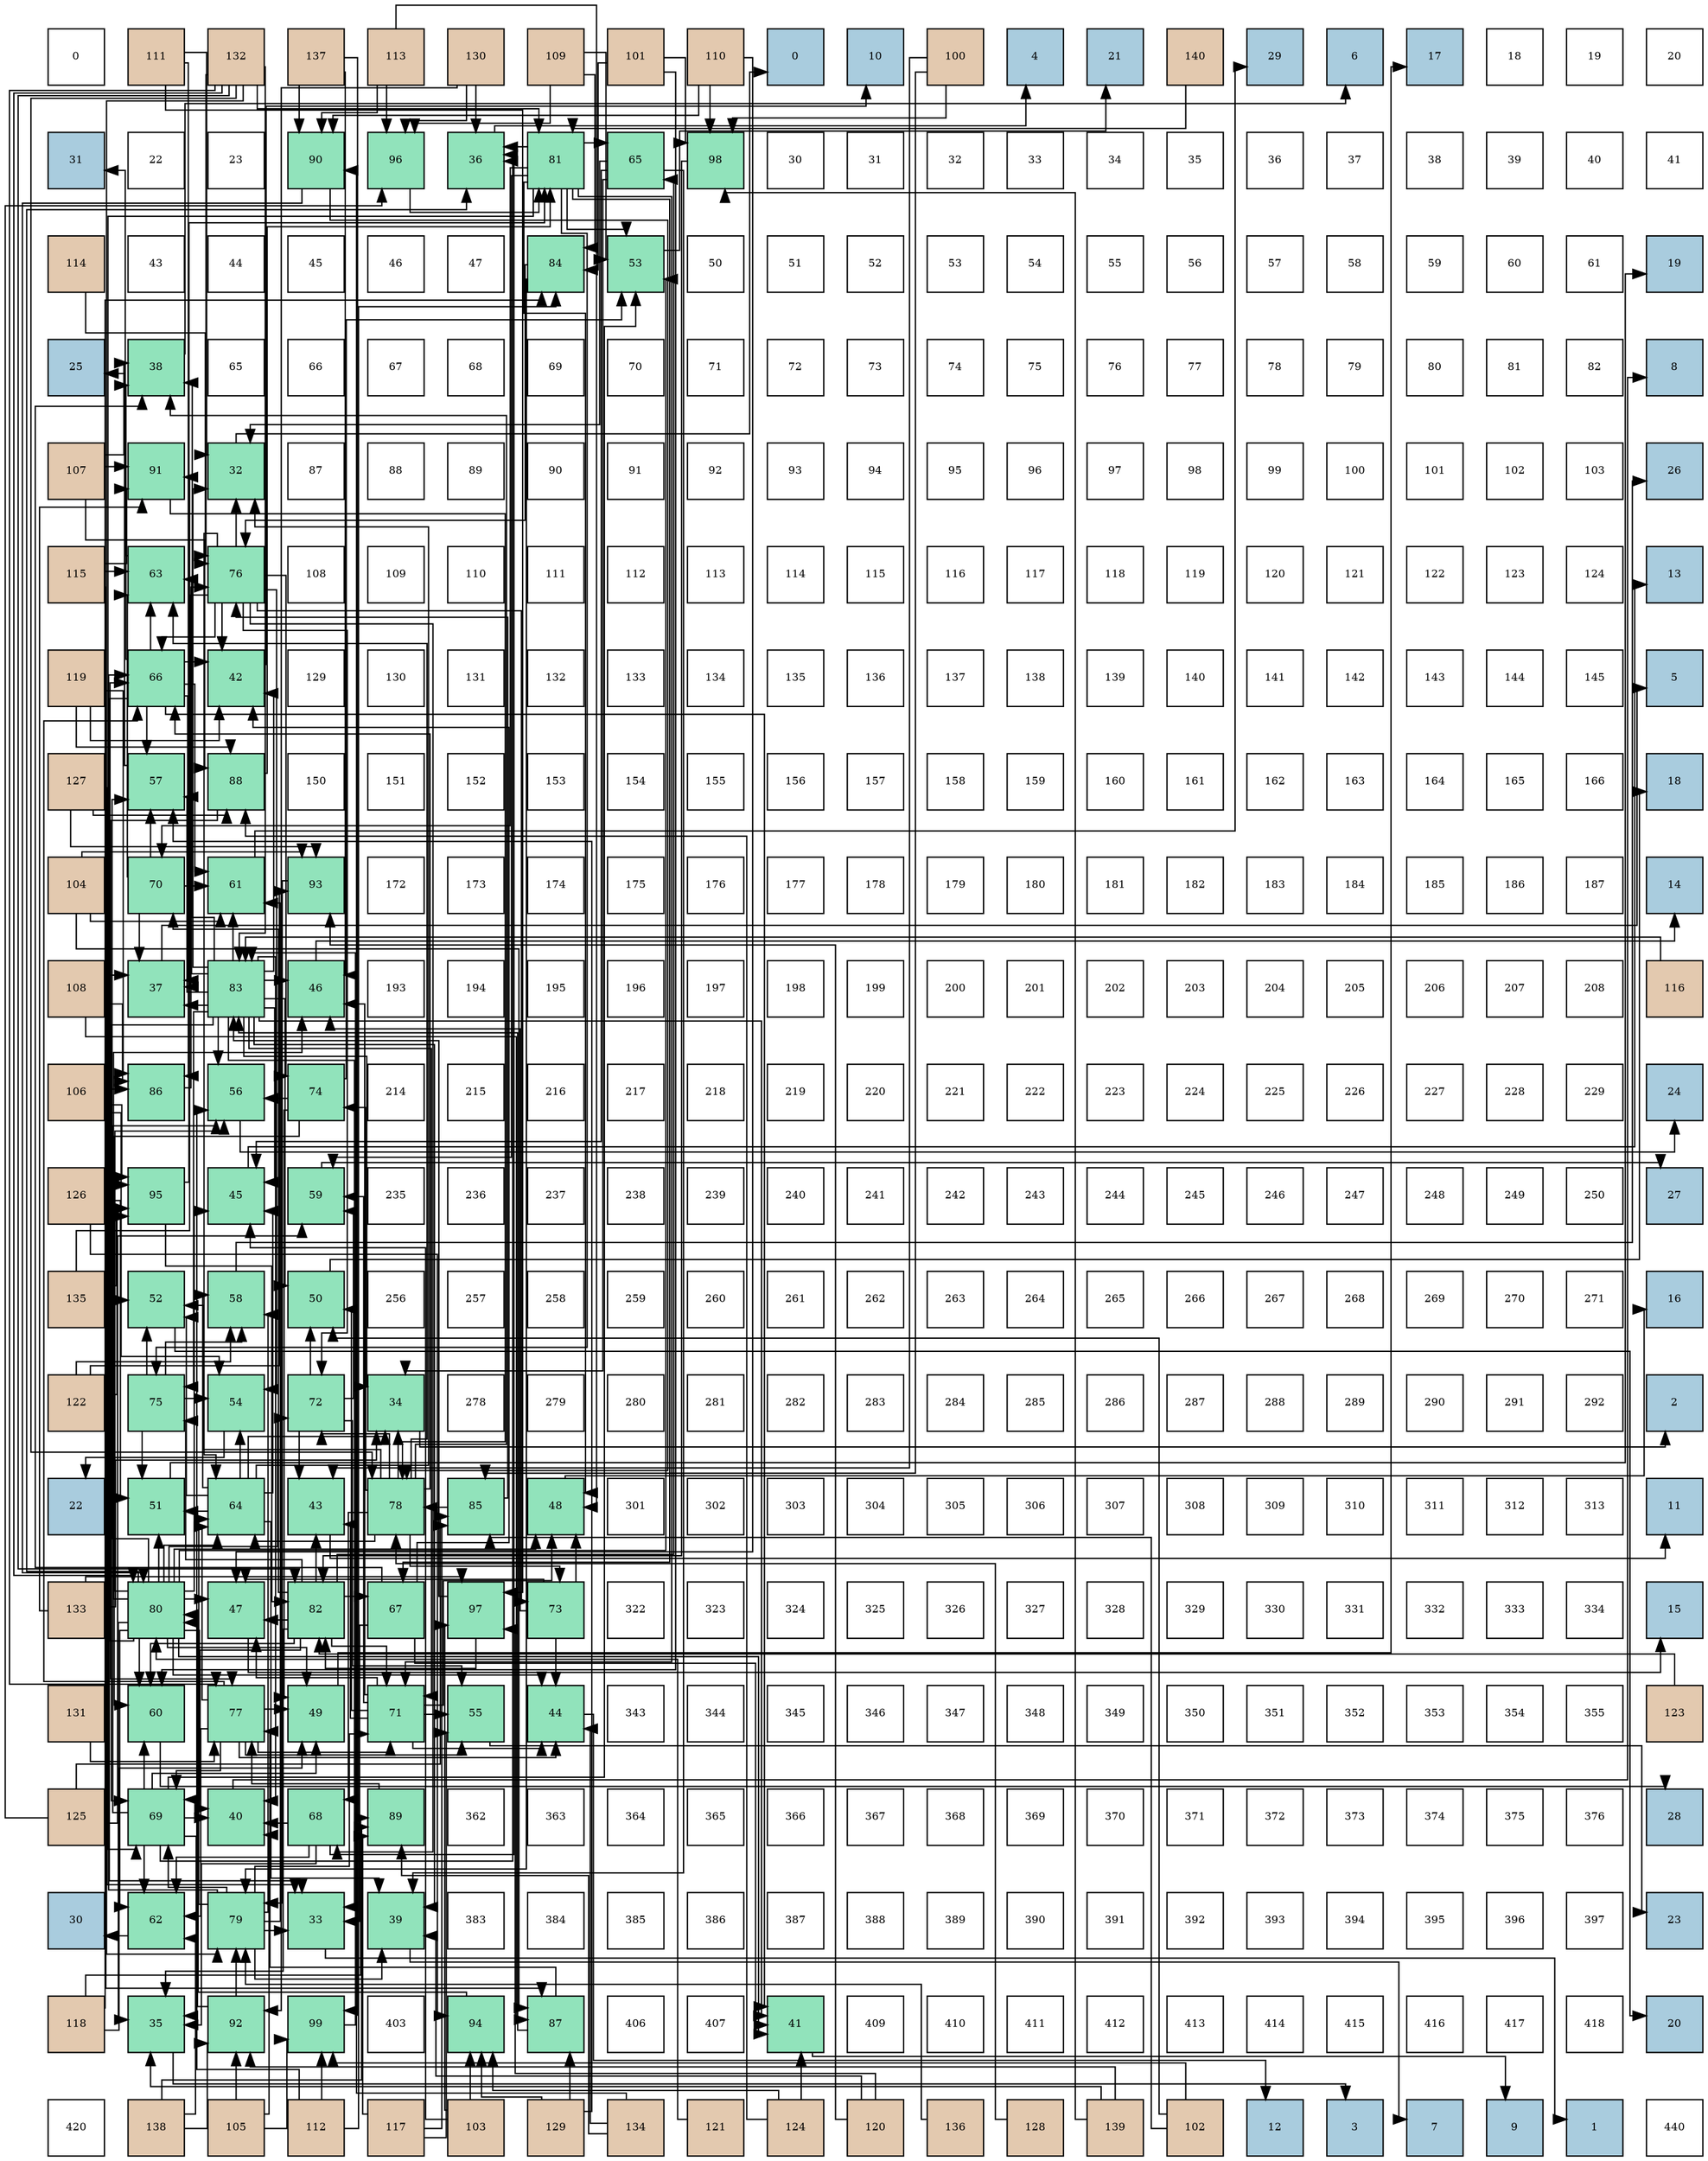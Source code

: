 digraph layout{
 rankdir=TB;
 splines=ortho;
 node [style=filled shape=square fixedsize=true width=0.6];
0[label="0", fontsize=8, fillcolor="#ffffff"];
1[label="111", fontsize=8, fillcolor="#e3c9af"];
2[label="132", fontsize=8, fillcolor="#e3c9af"];
3[label="137", fontsize=8, fillcolor="#e3c9af"];
4[label="113", fontsize=8, fillcolor="#e3c9af"];
5[label="130", fontsize=8, fillcolor="#e3c9af"];
6[label="109", fontsize=8, fillcolor="#e3c9af"];
7[label="101", fontsize=8, fillcolor="#e3c9af"];
8[label="110", fontsize=8, fillcolor="#e3c9af"];
9[label="0", fontsize=8, fillcolor="#a9ccde"];
10[label="10", fontsize=8, fillcolor="#a9ccde"];
11[label="100", fontsize=8, fillcolor="#e3c9af"];
12[label="4", fontsize=8, fillcolor="#a9ccde"];
13[label="21", fontsize=8, fillcolor="#a9ccde"];
14[label="140", fontsize=8, fillcolor="#e3c9af"];
15[label="29", fontsize=8, fillcolor="#a9ccde"];
16[label="6", fontsize=8, fillcolor="#a9ccde"];
17[label="17", fontsize=8, fillcolor="#a9ccde"];
18[label="18", fontsize=8, fillcolor="#ffffff"];
19[label="19", fontsize=8, fillcolor="#ffffff"];
20[label="20", fontsize=8, fillcolor="#ffffff"];
21[label="31", fontsize=8, fillcolor="#a9ccde"];
22[label="22", fontsize=8, fillcolor="#ffffff"];
23[label="23", fontsize=8, fillcolor="#ffffff"];
24[label="90", fontsize=8, fillcolor="#91e3bb"];
25[label="96", fontsize=8, fillcolor="#91e3bb"];
26[label="36", fontsize=8, fillcolor="#91e3bb"];
27[label="81", fontsize=8, fillcolor="#91e3bb"];
28[label="65", fontsize=8, fillcolor="#91e3bb"];
29[label="98", fontsize=8, fillcolor="#91e3bb"];
30[label="30", fontsize=8, fillcolor="#ffffff"];
31[label="31", fontsize=8, fillcolor="#ffffff"];
32[label="32", fontsize=8, fillcolor="#ffffff"];
33[label="33", fontsize=8, fillcolor="#ffffff"];
34[label="34", fontsize=8, fillcolor="#ffffff"];
35[label="35", fontsize=8, fillcolor="#ffffff"];
36[label="36", fontsize=8, fillcolor="#ffffff"];
37[label="37", fontsize=8, fillcolor="#ffffff"];
38[label="38", fontsize=8, fillcolor="#ffffff"];
39[label="39", fontsize=8, fillcolor="#ffffff"];
40[label="40", fontsize=8, fillcolor="#ffffff"];
41[label="41", fontsize=8, fillcolor="#ffffff"];
42[label="114", fontsize=8, fillcolor="#e3c9af"];
43[label="43", fontsize=8, fillcolor="#ffffff"];
44[label="44", fontsize=8, fillcolor="#ffffff"];
45[label="45", fontsize=8, fillcolor="#ffffff"];
46[label="46", fontsize=8, fillcolor="#ffffff"];
47[label="47", fontsize=8, fillcolor="#ffffff"];
48[label="84", fontsize=8, fillcolor="#91e3bb"];
49[label="53", fontsize=8, fillcolor="#91e3bb"];
50[label="50", fontsize=8, fillcolor="#ffffff"];
51[label="51", fontsize=8, fillcolor="#ffffff"];
52[label="52", fontsize=8, fillcolor="#ffffff"];
53[label="53", fontsize=8, fillcolor="#ffffff"];
54[label="54", fontsize=8, fillcolor="#ffffff"];
55[label="55", fontsize=8, fillcolor="#ffffff"];
56[label="56", fontsize=8, fillcolor="#ffffff"];
57[label="57", fontsize=8, fillcolor="#ffffff"];
58[label="58", fontsize=8, fillcolor="#ffffff"];
59[label="59", fontsize=8, fillcolor="#ffffff"];
60[label="60", fontsize=8, fillcolor="#ffffff"];
61[label="61", fontsize=8, fillcolor="#ffffff"];
62[label="19", fontsize=8, fillcolor="#a9ccde"];
63[label="25", fontsize=8, fillcolor="#a9ccde"];
64[label="38", fontsize=8, fillcolor="#91e3bb"];
65[label="65", fontsize=8, fillcolor="#ffffff"];
66[label="66", fontsize=8, fillcolor="#ffffff"];
67[label="67", fontsize=8, fillcolor="#ffffff"];
68[label="68", fontsize=8, fillcolor="#ffffff"];
69[label="69", fontsize=8, fillcolor="#ffffff"];
70[label="70", fontsize=8, fillcolor="#ffffff"];
71[label="71", fontsize=8, fillcolor="#ffffff"];
72[label="72", fontsize=8, fillcolor="#ffffff"];
73[label="73", fontsize=8, fillcolor="#ffffff"];
74[label="74", fontsize=8, fillcolor="#ffffff"];
75[label="75", fontsize=8, fillcolor="#ffffff"];
76[label="76", fontsize=8, fillcolor="#ffffff"];
77[label="77", fontsize=8, fillcolor="#ffffff"];
78[label="78", fontsize=8, fillcolor="#ffffff"];
79[label="79", fontsize=8, fillcolor="#ffffff"];
80[label="80", fontsize=8, fillcolor="#ffffff"];
81[label="81", fontsize=8, fillcolor="#ffffff"];
82[label="82", fontsize=8, fillcolor="#ffffff"];
83[label="8", fontsize=8, fillcolor="#a9ccde"];
84[label="107", fontsize=8, fillcolor="#e3c9af"];
85[label="91", fontsize=8, fillcolor="#91e3bb"];
86[label="32", fontsize=8, fillcolor="#91e3bb"];
87[label="87", fontsize=8, fillcolor="#ffffff"];
88[label="88", fontsize=8, fillcolor="#ffffff"];
89[label="89", fontsize=8, fillcolor="#ffffff"];
90[label="90", fontsize=8, fillcolor="#ffffff"];
91[label="91", fontsize=8, fillcolor="#ffffff"];
92[label="92", fontsize=8, fillcolor="#ffffff"];
93[label="93", fontsize=8, fillcolor="#ffffff"];
94[label="94", fontsize=8, fillcolor="#ffffff"];
95[label="95", fontsize=8, fillcolor="#ffffff"];
96[label="96", fontsize=8, fillcolor="#ffffff"];
97[label="97", fontsize=8, fillcolor="#ffffff"];
98[label="98", fontsize=8, fillcolor="#ffffff"];
99[label="99", fontsize=8, fillcolor="#ffffff"];
100[label="100", fontsize=8, fillcolor="#ffffff"];
101[label="101", fontsize=8, fillcolor="#ffffff"];
102[label="102", fontsize=8, fillcolor="#ffffff"];
103[label="103", fontsize=8, fillcolor="#ffffff"];
104[label="26", fontsize=8, fillcolor="#a9ccde"];
105[label="115", fontsize=8, fillcolor="#e3c9af"];
106[label="63", fontsize=8, fillcolor="#91e3bb"];
107[label="76", fontsize=8, fillcolor="#91e3bb"];
108[label="108", fontsize=8, fillcolor="#ffffff"];
109[label="109", fontsize=8, fillcolor="#ffffff"];
110[label="110", fontsize=8, fillcolor="#ffffff"];
111[label="111", fontsize=8, fillcolor="#ffffff"];
112[label="112", fontsize=8, fillcolor="#ffffff"];
113[label="113", fontsize=8, fillcolor="#ffffff"];
114[label="114", fontsize=8, fillcolor="#ffffff"];
115[label="115", fontsize=8, fillcolor="#ffffff"];
116[label="116", fontsize=8, fillcolor="#ffffff"];
117[label="117", fontsize=8, fillcolor="#ffffff"];
118[label="118", fontsize=8, fillcolor="#ffffff"];
119[label="119", fontsize=8, fillcolor="#ffffff"];
120[label="120", fontsize=8, fillcolor="#ffffff"];
121[label="121", fontsize=8, fillcolor="#ffffff"];
122[label="122", fontsize=8, fillcolor="#ffffff"];
123[label="123", fontsize=8, fillcolor="#ffffff"];
124[label="124", fontsize=8, fillcolor="#ffffff"];
125[label="13", fontsize=8, fillcolor="#a9ccde"];
126[label="119", fontsize=8, fillcolor="#e3c9af"];
127[label="66", fontsize=8, fillcolor="#91e3bb"];
128[label="42", fontsize=8, fillcolor="#91e3bb"];
129[label="129", fontsize=8, fillcolor="#ffffff"];
130[label="130", fontsize=8, fillcolor="#ffffff"];
131[label="131", fontsize=8, fillcolor="#ffffff"];
132[label="132", fontsize=8, fillcolor="#ffffff"];
133[label="133", fontsize=8, fillcolor="#ffffff"];
134[label="134", fontsize=8, fillcolor="#ffffff"];
135[label="135", fontsize=8, fillcolor="#ffffff"];
136[label="136", fontsize=8, fillcolor="#ffffff"];
137[label="137", fontsize=8, fillcolor="#ffffff"];
138[label="138", fontsize=8, fillcolor="#ffffff"];
139[label="139", fontsize=8, fillcolor="#ffffff"];
140[label="140", fontsize=8, fillcolor="#ffffff"];
141[label="141", fontsize=8, fillcolor="#ffffff"];
142[label="142", fontsize=8, fillcolor="#ffffff"];
143[label="143", fontsize=8, fillcolor="#ffffff"];
144[label="144", fontsize=8, fillcolor="#ffffff"];
145[label="145", fontsize=8, fillcolor="#ffffff"];
146[label="5", fontsize=8, fillcolor="#a9ccde"];
147[label="127", fontsize=8, fillcolor="#e3c9af"];
148[label="57", fontsize=8, fillcolor="#91e3bb"];
149[label="88", fontsize=8, fillcolor="#91e3bb"];
150[label="150", fontsize=8, fillcolor="#ffffff"];
151[label="151", fontsize=8, fillcolor="#ffffff"];
152[label="152", fontsize=8, fillcolor="#ffffff"];
153[label="153", fontsize=8, fillcolor="#ffffff"];
154[label="154", fontsize=8, fillcolor="#ffffff"];
155[label="155", fontsize=8, fillcolor="#ffffff"];
156[label="156", fontsize=8, fillcolor="#ffffff"];
157[label="157", fontsize=8, fillcolor="#ffffff"];
158[label="158", fontsize=8, fillcolor="#ffffff"];
159[label="159", fontsize=8, fillcolor="#ffffff"];
160[label="160", fontsize=8, fillcolor="#ffffff"];
161[label="161", fontsize=8, fillcolor="#ffffff"];
162[label="162", fontsize=8, fillcolor="#ffffff"];
163[label="163", fontsize=8, fillcolor="#ffffff"];
164[label="164", fontsize=8, fillcolor="#ffffff"];
165[label="165", fontsize=8, fillcolor="#ffffff"];
166[label="166", fontsize=8, fillcolor="#ffffff"];
167[label="18", fontsize=8, fillcolor="#a9ccde"];
168[label="104", fontsize=8, fillcolor="#e3c9af"];
169[label="70", fontsize=8, fillcolor="#91e3bb"];
170[label="61", fontsize=8, fillcolor="#91e3bb"];
171[label="93", fontsize=8, fillcolor="#91e3bb"];
172[label="172", fontsize=8, fillcolor="#ffffff"];
173[label="173", fontsize=8, fillcolor="#ffffff"];
174[label="174", fontsize=8, fillcolor="#ffffff"];
175[label="175", fontsize=8, fillcolor="#ffffff"];
176[label="176", fontsize=8, fillcolor="#ffffff"];
177[label="177", fontsize=8, fillcolor="#ffffff"];
178[label="178", fontsize=8, fillcolor="#ffffff"];
179[label="179", fontsize=8, fillcolor="#ffffff"];
180[label="180", fontsize=8, fillcolor="#ffffff"];
181[label="181", fontsize=8, fillcolor="#ffffff"];
182[label="182", fontsize=8, fillcolor="#ffffff"];
183[label="183", fontsize=8, fillcolor="#ffffff"];
184[label="184", fontsize=8, fillcolor="#ffffff"];
185[label="185", fontsize=8, fillcolor="#ffffff"];
186[label="186", fontsize=8, fillcolor="#ffffff"];
187[label="187", fontsize=8, fillcolor="#ffffff"];
188[label="14", fontsize=8, fillcolor="#a9ccde"];
189[label="108", fontsize=8, fillcolor="#e3c9af"];
190[label="37", fontsize=8, fillcolor="#91e3bb"];
191[label="83", fontsize=8, fillcolor="#91e3bb"];
192[label="46", fontsize=8, fillcolor="#91e3bb"];
193[label="193", fontsize=8, fillcolor="#ffffff"];
194[label="194", fontsize=8, fillcolor="#ffffff"];
195[label="195", fontsize=8, fillcolor="#ffffff"];
196[label="196", fontsize=8, fillcolor="#ffffff"];
197[label="197", fontsize=8, fillcolor="#ffffff"];
198[label="198", fontsize=8, fillcolor="#ffffff"];
199[label="199", fontsize=8, fillcolor="#ffffff"];
200[label="200", fontsize=8, fillcolor="#ffffff"];
201[label="201", fontsize=8, fillcolor="#ffffff"];
202[label="202", fontsize=8, fillcolor="#ffffff"];
203[label="203", fontsize=8, fillcolor="#ffffff"];
204[label="204", fontsize=8, fillcolor="#ffffff"];
205[label="205", fontsize=8, fillcolor="#ffffff"];
206[label="206", fontsize=8, fillcolor="#ffffff"];
207[label="207", fontsize=8, fillcolor="#ffffff"];
208[label="208", fontsize=8, fillcolor="#ffffff"];
209[label="116", fontsize=8, fillcolor="#e3c9af"];
210[label="106", fontsize=8, fillcolor="#e3c9af"];
211[label="86", fontsize=8, fillcolor="#91e3bb"];
212[label="56", fontsize=8, fillcolor="#91e3bb"];
213[label="74", fontsize=8, fillcolor="#91e3bb"];
214[label="214", fontsize=8, fillcolor="#ffffff"];
215[label="215", fontsize=8, fillcolor="#ffffff"];
216[label="216", fontsize=8, fillcolor="#ffffff"];
217[label="217", fontsize=8, fillcolor="#ffffff"];
218[label="218", fontsize=8, fillcolor="#ffffff"];
219[label="219", fontsize=8, fillcolor="#ffffff"];
220[label="220", fontsize=8, fillcolor="#ffffff"];
221[label="221", fontsize=8, fillcolor="#ffffff"];
222[label="222", fontsize=8, fillcolor="#ffffff"];
223[label="223", fontsize=8, fillcolor="#ffffff"];
224[label="224", fontsize=8, fillcolor="#ffffff"];
225[label="225", fontsize=8, fillcolor="#ffffff"];
226[label="226", fontsize=8, fillcolor="#ffffff"];
227[label="227", fontsize=8, fillcolor="#ffffff"];
228[label="228", fontsize=8, fillcolor="#ffffff"];
229[label="229", fontsize=8, fillcolor="#ffffff"];
230[label="24", fontsize=8, fillcolor="#a9ccde"];
231[label="126", fontsize=8, fillcolor="#e3c9af"];
232[label="95", fontsize=8, fillcolor="#91e3bb"];
233[label="45", fontsize=8, fillcolor="#91e3bb"];
234[label="59", fontsize=8, fillcolor="#91e3bb"];
235[label="235", fontsize=8, fillcolor="#ffffff"];
236[label="236", fontsize=8, fillcolor="#ffffff"];
237[label="237", fontsize=8, fillcolor="#ffffff"];
238[label="238", fontsize=8, fillcolor="#ffffff"];
239[label="239", fontsize=8, fillcolor="#ffffff"];
240[label="240", fontsize=8, fillcolor="#ffffff"];
241[label="241", fontsize=8, fillcolor="#ffffff"];
242[label="242", fontsize=8, fillcolor="#ffffff"];
243[label="243", fontsize=8, fillcolor="#ffffff"];
244[label="244", fontsize=8, fillcolor="#ffffff"];
245[label="245", fontsize=8, fillcolor="#ffffff"];
246[label="246", fontsize=8, fillcolor="#ffffff"];
247[label="247", fontsize=8, fillcolor="#ffffff"];
248[label="248", fontsize=8, fillcolor="#ffffff"];
249[label="249", fontsize=8, fillcolor="#ffffff"];
250[label="250", fontsize=8, fillcolor="#ffffff"];
251[label="27", fontsize=8, fillcolor="#a9ccde"];
252[label="135", fontsize=8, fillcolor="#e3c9af"];
253[label="52", fontsize=8, fillcolor="#91e3bb"];
254[label="58", fontsize=8, fillcolor="#91e3bb"];
255[label="50", fontsize=8, fillcolor="#91e3bb"];
256[label="256", fontsize=8, fillcolor="#ffffff"];
257[label="257", fontsize=8, fillcolor="#ffffff"];
258[label="258", fontsize=8, fillcolor="#ffffff"];
259[label="259", fontsize=8, fillcolor="#ffffff"];
260[label="260", fontsize=8, fillcolor="#ffffff"];
261[label="261", fontsize=8, fillcolor="#ffffff"];
262[label="262", fontsize=8, fillcolor="#ffffff"];
263[label="263", fontsize=8, fillcolor="#ffffff"];
264[label="264", fontsize=8, fillcolor="#ffffff"];
265[label="265", fontsize=8, fillcolor="#ffffff"];
266[label="266", fontsize=8, fillcolor="#ffffff"];
267[label="267", fontsize=8, fillcolor="#ffffff"];
268[label="268", fontsize=8, fillcolor="#ffffff"];
269[label="269", fontsize=8, fillcolor="#ffffff"];
270[label="270", fontsize=8, fillcolor="#ffffff"];
271[label="271", fontsize=8, fillcolor="#ffffff"];
272[label="16", fontsize=8, fillcolor="#a9ccde"];
273[label="122", fontsize=8, fillcolor="#e3c9af"];
274[label="75", fontsize=8, fillcolor="#91e3bb"];
275[label="54", fontsize=8, fillcolor="#91e3bb"];
276[label="72", fontsize=8, fillcolor="#91e3bb"];
277[label="34", fontsize=8, fillcolor="#91e3bb"];
278[label="278", fontsize=8, fillcolor="#ffffff"];
279[label="279", fontsize=8, fillcolor="#ffffff"];
280[label="280", fontsize=8, fillcolor="#ffffff"];
281[label="281", fontsize=8, fillcolor="#ffffff"];
282[label="282", fontsize=8, fillcolor="#ffffff"];
283[label="283", fontsize=8, fillcolor="#ffffff"];
284[label="284", fontsize=8, fillcolor="#ffffff"];
285[label="285", fontsize=8, fillcolor="#ffffff"];
286[label="286", fontsize=8, fillcolor="#ffffff"];
287[label="287", fontsize=8, fillcolor="#ffffff"];
288[label="288", fontsize=8, fillcolor="#ffffff"];
289[label="289", fontsize=8, fillcolor="#ffffff"];
290[label="290", fontsize=8, fillcolor="#ffffff"];
291[label="291", fontsize=8, fillcolor="#ffffff"];
292[label="292", fontsize=8, fillcolor="#ffffff"];
293[label="2", fontsize=8, fillcolor="#a9ccde"];
294[label="22", fontsize=8, fillcolor="#a9ccde"];
295[label="51", fontsize=8, fillcolor="#91e3bb"];
296[label="64", fontsize=8, fillcolor="#91e3bb"];
297[label="43", fontsize=8, fillcolor="#91e3bb"];
298[label="78", fontsize=8, fillcolor="#91e3bb"];
299[label="85", fontsize=8, fillcolor="#91e3bb"];
300[label="48", fontsize=8, fillcolor="#91e3bb"];
301[label="301", fontsize=8, fillcolor="#ffffff"];
302[label="302", fontsize=8, fillcolor="#ffffff"];
303[label="303", fontsize=8, fillcolor="#ffffff"];
304[label="304", fontsize=8, fillcolor="#ffffff"];
305[label="305", fontsize=8, fillcolor="#ffffff"];
306[label="306", fontsize=8, fillcolor="#ffffff"];
307[label="307", fontsize=8, fillcolor="#ffffff"];
308[label="308", fontsize=8, fillcolor="#ffffff"];
309[label="309", fontsize=8, fillcolor="#ffffff"];
310[label="310", fontsize=8, fillcolor="#ffffff"];
311[label="311", fontsize=8, fillcolor="#ffffff"];
312[label="312", fontsize=8, fillcolor="#ffffff"];
313[label="313", fontsize=8, fillcolor="#ffffff"];
314[label="11", fontsize=8, fillcolor="#a9ccde"];
315[label="133", fontsize=8, fillcolor="#e3c9af"];
316[label="80", fontsize=8, fillcolor="#91e3bb"];
317[label="47", fontsize=8, fillcolor="#91e3bb"];
318[label="82", fontsize=8, fillcolor="#91e3bb"];
319[label="67", fontsize=8, fillcolor="#91e3bb"];
320[label="97", fontsize=8, fillcolor="#91e3bb"];
321[label="73", fontsize=8, fillcolor="#91e3bb"];
322[label="322", fontsize=8, fillcolor="#ffffff"];
323[label="323", fontsize=8, fillcolor="#ffffff"];
324[label="324", fontsize=8, fillcolor="#ffffff"];
325[label="325", fontsize=8, fillcolor="#ffffff"];
326[label="326", fontsize=8, fillcolor="#ffffff"];
327[label="327", fontsize=8, fillcolor="#ffffff"];
328[label="328", fontsize=8, fillcolor="#ffffff"];
329[label="329", fontsize=8, fillcolor="#ffffff"];
330[label="330", fontsize=8, fillcolor="#ffffff"];
331[label="331", fontsize=8, fillcolor="#ffffff"];
332[label="332", fontsize=8, fillcolor="#ffffff"];
333[label="333", fontsize=8, fillcolor="#ffffff"];
334[label="334", fontsize=8, fillcolor="#ffffff"];
335[label="15", fontsize=8, fillcolor="#a9ccde"];
336[label="131", fontsize=8, fillcolor="#e3c9af"];
337[label="60", fontsize=8, fillcolor="#91e3bb"];
338[label="77", fontsize=8, fillcolor="#91e3bb"];
339[label="49", fontsize=8, fillcolor="#91e3bb"];
340[label="71", fontsize=8, fillcolor="#91e3bb"];
341[label="55", fontsize=8, fillcolor="#91e3bb"];
342[label="44", fontsize=8, fillcolor="#91e3bb"];
343[label="343", fontsize=8, fillcolor="#ffffff"];
344[label="344", fontsize=8, fillcolor="#ffffff"];
345[label="345", fontsize=8, fillcolor="#ffffff"];
346[label="346", fontsize=8, fillcolor="#ffffff"];
347[label="347", fontsize=8, fillcolor="#ffffff"];
348[label="348", fontsize=8, fillcolor="#ffffff"];
349[label="349", fontsize=8, fillcolor="#ffffff"];
350[label="350", fontsize=8, fillcolor="#ffffff"];
351[label="351", fontsize=8, fillcolor="#ffffff"];
352[label="352", fontsize=8, fillcolor="#ffffff"];
353[label="353", fontsize=8, fillcolor="#ffffff"];
354[label="354", fontsize=8, fillcolor="#ffffff"];
355[label="355", fontsize=8, fillcolor="#ffffff"];
356[label="123", fontsize=8, fillcolor="#e3c9af"];
357[label="125", fontsize=8, fillcolor="#e3c9af"];
358[label="69", fontsize=8, fillcolor="#91e3bb"];
359[label="40", fontsize=8, fillcolor="#91e3bb"];
360[label="68", fontsize=8, fillcolor="#91e3bb"];
361[label="89", fontsize=8, fillcolor="#91e3bb"];
362[label="362", fontsize=8, fillcolor="#ffffff"];
363[label="363", fontsize=8, fillcolor="#ffffff"];
364[label="364", fontsize=8, fillcolor="#ffffff"];
365[label="365", fontsize=8, fillcolor="#ffffff"];
366[label="366", fontsize=8, fillcolor="#ffffff"];
367[label="367", fontsize=8, fillcolor="#ffffff"];
368[label="368", fontsize=8, fillcolor="#ffffff"];
369[label="369", fontsize=8, fillcolor="#ffffff"];
370[label="370", fontsize=8, fillcolor="#ffffff"];
371[label="371", fontsize=8, fillcolor="#ffffff"];
372[label="372", fontsize=8, fillcolor="#ffffff"];
373[label="373", fontsize=8, fillcolor="#ffffff"];
374[label="374", fontsize=8, fillcolor="#ffffff"];
375[label="375", fontsize=8, fillcolor="#ffffff"];
376[label="376", fontsize=8, fillcolor="#ffffff"];
377[label="28", fontsize=8, fillcolor="#a9ccde"];
378[label="30", fontsize=8, fillcolor="#a9ccde"];
379[label="62", fontsize=8, fillcolor="#91e3bb"];
380[label="79", fontsize=8, fillcolor="#91e3bb"];
381[label="33", fontsize=8, fillcolor="#91e3bb"];
382[label="39", fontsize=8, fillcolor="#91e3bb"];
383[label="383", fontsize=8, fillcolor="#ffffff"];
384[label="384", fontsize=8, fillcolor="#ffffff"];
385[label="385", fontsize=8, fillcolor="#ffffff"];
386[label="386", fontsize=8, fillcolor="#ffffff"];
387[label="387", fontsize=8, fillcolor="#ffffff"];
388[label="388", fontsize=8, fillcolor="#ffffff"];
389[label="389", fontsize=8, fillcolor="#ffffff"];
390[label="390", fontsize=8, fillcolor="#ffffff"];
391[label="391", fontsize=8, fillcolor="#ffffff"];
392[label="392", fontsize=8, fillcolor="#ffffff"];
393[label="393", fontsize=8, fillcolor="#ffffff"];
394[label="394", fontsize=8, fillcolor="#ffffff"];
395[label="395", fontsize=8, fillcolor="#ffffff"];
396[label="396", fontsize=8, fillcolor="#ffffff"];
397[label="397", fontsize=8, fillcolor="#ffffff"];
398[label="23", fontsize=8, fillcolor="#a9ccde"];
399[label="118", fontsize=8, fillcolor="#e3c9af"];
400[label="35", fontsize=8, fillcolor="#91e3bb"];
401[label="92", fontsize=8, fillcolor="#91e3bb"];
402[label="99", fontsize=8, fillcolor="#91e3bb"];
403[label="403", fontsize=8, fillcolor="#ffffff"];
404[label="94", fontsize=8, fillcolor="#91e3bb"];
405[label="87", fontsize=8, fillcolor="#91e3bb"];
406[label="406", fontsize=8, fillcolor="#ffffff"];
407[label="407", fontsize=8, fillcolor="#ffffff"];
408[label="41", fontsize=8, fillcolor="#91e3bb"];
409[label="409", fontsize=8, fillcolor="#ffffff"];
410[label="410", fontsize=8, fillcolor="#ffffff"];
411[label="411", fontsize=8, fillcolor="#ffffff"];
412[label="412", fontsize=8, fillcolor="#ffffff"];
413[label="413", fontsize=8, fillcolor="#ffffff"];
414[label="414", fontsize=8, fillcolor="#ffffff"];
415[label="415", fontsize=8, fillcolor="#ffffff"];
416[label="416", fontsize=8, fillcolor="#ffffff"];
417[label="417", fontsize=8, fillcolor="#ffffff"];
418[label="418", fontsize=8, fillcolor="#ffffff"];
419[label="20", fontsize=8, fillcolor="#a9ccde"];
420[label="420", fontsize=8, fillcolor="#ffffff"];
421[label="138", fontsize=8, fillcolor="#e3c9af"];
422[label="105", fontsize=8, fillcolor="#e3c9af"];
423[label="112", fontsize=8, fillcolor="#e3c9af"];
424[label="117", fontsize=8, fillcolor="#e3c9af"];
425[label="103", fontsize=8, fillcolor="#e3c9af"];
426[label="129", fontsize=8, fillcolor="#e3c9af"];
427[label="134", fontsize=8, fillcolor="#e3c9af"];
428[label="121", fontsize=8, fillcolor="#e3c9af"];
429[label="124", fontsize=8, fillcolor="#e3c9af"];
430[label="120", fontsize=8, fillcolor="#e3c9af"];
431[label="136", fontsize=8, fillcolor="#e3c9af"];
432[label="128", fontsize=8, fillcolor="#e3c9af"];
433[label="139", fontsize=8, fillcolor="#e3c9af"];
434[label="102", fontsize=8, fillcolor="#e3c9af"];
435[label="12", fontsize=8, fillcolor="#a9ccde"];
436[label="3", fontsize=8, fillcolor="#a9ccde"];
437[label="7", fontsize=8, fillcolor="#a9ccde"];
438[label="9", fontsize=8, fillcolor="#a9ccde"];
439[label="1", fontsize=8, fillcolor="#a9ccde"];
440[label="440", fontsize=8, fillcolor="#ffffff"];
edge [constraint=false, style=vis];86 -> 9;
381 -> 439;
277 -> 293;
400 -> 436;
26 -> 12;
190 -> 146;
64 -> 16;
382 -> 437;
359 -> 83;
408 -> 438;
128 -> 10;
297 -> 314;
342 -> 435;
233 -> 125;
192 -> 188;
317 -> 335;
300 -> 272;
339 -> 17;
255 -> 167;
295 -> 62;
253 -> 419;
49 -> 13;
275 -> 294;
341 -> 398;
212 -> 230;
148 -> 63;
254 -> 104;
234 -> 251;
337 -> 377;
170 -> 15;
379 -> 378;
106 -> 21;
296 -> 86;
296 -> 277;
296 -> 382;
296 -> 233;
296 -> 295;
296 -> 253;
296 -> 275;
296 -> 254;
28 -> 86;
28 -> 277;
28 -> 382;
28 -> 233;
127 -> 381;
127 -> 190;
127 -> 64;
127 -> 408;
127 -> 128;
127 -> 148;
127 -> 170;
127 -> 106;
319 -> 381;
319 -> 64;
319 -> 408;
319 -> 128;
360 -> 400;
360 -> 26;
360 -> 359;
360 -> 379;
358 -> 400;
358 -> 26;
358 -> 359;
358 -> 339;
358 -> 49;
358 -> 212;
358 -> 337;
358 -> 379;
169 -> 190;
169 -> 148;
169 -> 170;
169 -> 106;
340 -> 297;
340 -> 342;
340 -> 192;
340 -> 317;
340 -> 300;
340 -> 255;
340 -> 341;
340 -> 234;
276 -> 297;
276 -> 255;
276 -> 341;
276 -> 234;
321 -> 342;
321 -> 192;
321 -> 317;
321 -> 300;
213 -> 339;
213 -> 49;
213 -> 212;
213 -> 337;
274 -> 295;
274 -> 253;
274 -> 275;
274 -> 254;
107 -> 86;
107 -> 190;
107 -> 128;
107 -> 275;
107 -> 296;
107 -> 127;
107 -> 360;
107 -> 276;
107 -> 321;
107 -> 213;
338 -> 342;
338 -> 339;
338 -> 341;
338 -> 379;
338 -> 296;
338 -> 127;
338 -> 358;
338 -> 340;
298 -> 277;
298 -> 64;
298 -> 253;
298 -> 106;
298 -> 296;
298 -> 127;
298 -> 360;
298 -> 276;
298 -> 321;
298 -> 213;
380 -> 381;
380 -> 382;
380 -> 254;
380 -> 170;
380 -> 296;
380 -> 127;
380 -> 358;
380 -> 340;
316 -> 400;
316 -> 26;
316 -> 359;
316 -> 408;
316 -> 342;
316 -> 233;
316 -> 192;
316 -> 317;
316 -> 300;
316 -> 339;
316 -> 295;
316 -> 49;
316 -> 212;
316 -> 148;
316 -> 337;
316 -> 379;
316 -> 296;
316 -> 127;
316 -> 276;
27 -> 26;
27 -> 300;
27 -> 49;
27 -> 234;
27 -> 28;
27 -> 319;
27 -> 358;
27 -> 169;
27 -> 340;
27 -> 274;
318 -> 400;
318 -> 297;
318 -> 317;
318 -> 337;
318 -> 28;
318 -> 319;
318 -> 358;
318 -> 169;
318 -> 340;
318 -> 274;
191 -> 86;
191 -> 381;
191 -> 277;
191 -> 190;
191 -> 64;
191 -> 382;
191 -> 359;
191 -> 408;
191 -> 128;
191 -> 233;
191 -> 192;
191 -> 255;
191 -> 212;
191 -> 148;
191 -> 170;
191 -> 106;
191 -> 358;
191 -> 340;
191 -> 274;
48 -> 107;
48 -> 380;
299 -> 107;
299 -> 298;
211 -> 107;
405 -> 338;
405 -> 191;
149 -> 338;
149 -> 27;
361 -> 338;
24 -> 298;
24 -> 316;
85 -> 298;
401 -> 380;
401 -> 316;
171 -> 380;
404 -> 316;
232 -> 27;
232 -> 318;
25 -> 27;
320 -> 318;
320 -> 191;
29 -> 318;
402 -> 191;
11 -> 297;
11 -> 299;
11 -> 29;
7 -> 337;
7 -> 48;
7 -> 29;
434 -> 255;
434 -> 299;
434 -> 402;
425 -> 233;
425 -> 404;
425 -> 320;
168 -> 170;
168 -> 405;
168 -> 171;
422 -> 359;
422 -> 401;
422 -> 402;
210 -> 275;
210 -> 211;
210 -> 232;
84 -> 64;
84 -> 149;
84 -> 85;
189 -> 190;
189 -> 211;
189 -> 405;
6 -> 49;
6 -> 48;
6 -> 25;
8 -> 317;
8 -> 24;
8 -> 29;
1 -> 86;
1 -> 211;
1 -> 320;
423 -> 212;
423 -> 48;
423 -> 402;
4 -> 300;
4 -> 24;
4 -> 25;
42 -> 107;
105 -> 106;
105 -> 405;
105 -> 85;
209 -> 191;
424 -> 341;
424 -> 299;
424 -> 361;
399 -> 339;
399 -> 48;
399 -> 361;
126 -> 128;
126 -> 211;
126 -> 149;
430 -> 382;
430 -> 171;
430 -> 320;
428 -> 316;
273 -> 254;
273 -> 171;
273 -> 232;
356 -> 318;
429 -> 408;
429 -> 149;
429 -> 404;
357 -> 234;
357 -> 299;
357 -> 25;
231 -> 295;
231 -> 404;
231 -> 232;
147 -> 381;
147 -> 149;
147 -> 171;
432 -> 298;
426 -> 148;
426 -> 405;
426 -> 404;
5 -> 26;
5 -> 401;
5 -> 25;
336 -> 338;
2 -> 107;
2 -> 338;
2 -> 298;
2 -> 380;
2 -> 316;
2 -> 27;
2 -> 318;
2 -> 191;
315 -> 277;
315 -> 85;
315 -> 320;
427 -> 342;
427 -> 361;
427 -> 24;
252 -> 253;
252 -> 85;
252 -> 232;
431 -> 380;
3 -> 192;
3 -> 24;
3 -> 402;
421 -> 379;
421 -> 361;
421 -> 401;
433 -> 400;
433 -> 401;
433 -> 29;
14 -> 27;
edge [constraint=true, style=invis];
0 -> 21 -> 42 -> 63 -> 84 -> 105 -> 126 -> 147 -> 168 -> 189 -> 210 -> 231 -> 252 -> 273 -> 294 -> 315 -> 336 -> 357 -> 378 -> 399 -> 420;
1 -> 22 -> 43 -> 64 -> 85 -> 106 -> 127 -> 148 -> 169 -> 190 -> 211 -> 232 -> 253 -> 274 -> 295 -> 316 -> 337 -> 358 -> 379 -> 400 -> 421;
2 -> 23 -> 44 -> 65 -> 86 -> 107 -> 128 -> 149 -> 170 -> 191 -> 212 -> 233 -> 254 -> 275 -> 296 -> 317 -> 338 -> 359 -> 380 -> 401 -> 422;
3 -> 24 -> 45 -> 66 -> 87 -> 108 -> 129 -> 150 -> 171 -> 192 -> 213 -> 234 -> 255 -> 276 -> 297 -> 318 -> 339 -> 360 -> 381 -> 402 -> 423;
4 -> 25 -> 46 -> 67 -> 88 -> 109 -> 130 -> 151 -> 172 -> 193 -> 214 -> 235 -> 256 -> 277 -> 298 -> 319 -> 340 -> 361 -> 382 -> 403 -> 424;
5 -> 26 -> 47 -> 68 -> 89 -> 110 -> 131 -> 152 -> 173 -> 194 -> 215 -> 236 -> 257 -> 278 -> 299 -> 320 -> 341 -> 362 -> 383 -> 404 -> 425;
6 -> 27 -> 48 -> 69 -> 90 -> 111 -> 132 -> 153 -> 174 -> 195 -> 216 -> 237 -> 258 -> 279 -> 300 -> 321 -> 342 -> 363 -> 384 -> 405 -> 426;
7 -> 28 -> 49 -> 70 -> 91 -> 112 -> 133 -> 154 -> 175 -> 196 -> 217 -> 238 -> 259 -> 280 -> 301 -> 322 -> 343 -> 364 -> 385 -> 406 -> 427;
8 -> 29 -> 50 -> 71 -> 92 -> 113 -> 134 -> 155 -> 176 -> 197 -> 218 -> 239 -> 260 -> 281 -> 302 -> 323 -> 344 -> 365 -> 386 -> 407 -> 428;
9 -> 30 -> 51 -> 72 -> 93 -> 114 -> 135 -> 156 -> 177 -> 198 -> 219 -> 240 -> 261 -> 282 -> 303 -> 324 -> 345 -> 366 -> 387 -> 408 -> 429;
10 -> 31 -> 52 -> 73 -> 94 -> 115 -> 136 -> 157 -> 178 -> 199 -> 220 -> 241 -> 262 -> 283 -> 304 -> 325 -> 346 -> 367 -> 388 -> 409 -> 430;
11 -> 32 -> 53 -> 74 -> 95 -> 116 -> 137 -> 158 -> 179 -> 200 -> 221 -> 242 -> 263 -> 284 -> 305 -> 326 -> 347 -> 368 -> 389 -> 410 -> 431;
12 -> 33 -> 54 -> 75 -> 96 -> 117 -> 138 -> 159 -> 180 -> 201 -> 222 -> 243 -> 264 -> 285 -> 306 -> 327 -> 348 -> 369 -> 390 -> 411 -> 432;
13 -> 34 -> 55 -> 76 -> 97 -> 118 -> 139 -> 160 -> 181 -> 202 -> 223 -> 244 -> 265 -> 286 -> 307 -> 328 -> 349 -> 370 -> 391 -> 412 -> 433;
14 -> 35 -> 56 -> 77 -> 98 -> 119 -> 140 -> 161 -> 182 -> 203 -> 224 -> 245 -> 266 -> 287 -> 308 -> 329 -> 350 -> 371 -> 392 -> 413 -> 434;
15 -> 36 -> 57 -> 78 -> 99 -> 120 -> 141 -> 162 -> 183 -> 204 -> 225 -> 246 -> 267 -> 288 -> 309 -> 330 -> 351 -> 372 -> 393 -> 414 -> 435;
16 -> 37 -> 58 -> 79 -> 100 -> 121 -> 142 -> 163 -> 184 -> 205 -> 226 -> 247 -> 268 -> 289 -> 310 -> 331 -> 352 -> 373 -> 394 -> 415 -> 436;
17 -> 38 -> 59 -> 80 -> 101 -> 122 -> 143 -> 164 -> 185 -> 206 -> 227 -> 248 -> 269 -> 290 -> 311 -> 332 -> 353 -> 374 -> 395 -> 416 -> 437;
18 -> 39 -> 60 -> 81 -> 102 -> 123 -> 144 -> 165 -> 186 -> 207 -> 228 -> 249 -> 270 -> 291 -> 312 -> 333 -> 354 -> 375 -> 396 -> 417 -> 438;
19 -> 40 -> 61 -> 82 -> 103 -> 124 -> 145 -> 166 -> 187 -> 208 -> 229 -> 250 -> 271 -> 292 -> 313 -> 334 -> 355 -> 376 -> 397 -> 418 -> 439;
20 -> 41 -> 62 -> 83 -> 104 -> 125 -> 146 -> 167 -> 188 -> 209 -> 230 -> 251 -> 272 -> 293 -> 314 -> 335 -> 356 -> 377 -> 398 -> 419 -> 440;
rank = same {0 -> 1 -> 2 -> 3 -> 4 -> 5 -> 6 -> 7 -> 8 -> 9 -> 10 -> 11 -> 12 -> 13 -> 14 -> 15 -> 16 -> 17 -> 18 -> 19 -> 20};
rank = same {21 -> 22 -> 23 -> 24 -> 25 -> 26 -> 27 -> 28 -> 29 -> 30 -> 31 -> 32 -> 33 -> 34 -> 35 -> 36 -> 37 -> 38 -> 39 -> 40 -> 41};
rank = same {42 -> 43 -> 44 -> 45 -> 46 -> 47 -> 48 -> 49 -> 50 -> 51 -> 52 -> 53 -> 54 -> 55 -> 56 -> 57 -> 58 -> 59 -> 60 -> 61 -> 62};
rank = same {63 -> 64 -> 65 -> 66 -> 67 -> 68 -> 69 -> 70 -> 71 -> 72 -> 73 -> 74 -> 75 -> 76 -> 77 -> 78 -> 79 -> 80 -> 81 -> 82 -> 83};
rank = same {84 -> 85 -> 86 -> 87 -> 88 -> 89 -> 90 -> 91 -> 92 -> 93 -> 94 -> 95 -> 96 -> 97 -> 98 -> 99 -> 100 -> 101 -> 102 -> 103 -> 104};
rank = same {105 -> 106 -> 107 -> 108 -> 109 -> 110 -> 111 -> 112 -> 113 -> 114 -> 115 -> 116 -> 117 -> 118 -> 119 -> 120 -> 121 -> 122 -> 123 -> 124 -> 125};
rank = same {126 -> 127 -> 128 -> 129 -> 130 -> 131 -> 132 -> 133 -> 134 -> 135 -> 136 -> 137 -> 138 -> 139 -> 140 -> 141 -> 142 -> 143 -> 144 -> 145 -> 146};
rank = same {147 -> 148 -> 149 -> 150 -> 151 -> 152 -> 153 -> 154 -> 155 -> 156 -> 157 -> 158 -> 159 -> 160 -> 161 -> 162 -> 163 -> 164 -> 165 -> 166 -> 167};
rank = same {168 -> 169 -> 170 -> 171 -> 172 -> 173 -> 174 -> 175 -> 176 -> 177 -> 178 -> 179 -> 180 -> 181 -> 182 -> 183 -> 184 -> 185 -> 186 -> 187 -> 188};
rank = same {189 -> 190 -> 191 -> 192 -> 193 -> 194 -> 195 -> 196 -> 197 -> 198 -> 199 -> 200 -> 201 -> 202 -> 203 -> 204 -> 205 -> 206 -> 207 -> 208 -> 209};
rank = same {210 -> 211 -> 212 -> 213 -> 214 -> 215 -> 216 -> 217 -> 218 -> 219 -> 220 -> 221 -> 222 -> 223 -> 224 -> 225 -> 226 -> 227 -> 228 -> 229 -> 230};
rank = same {231 -> 232 -> 233 -> 234 -> 235 -> 236 -> 237 -> 238 -> 239 -> 240 -> 241 -> 242 -> 243 -> 244 -> 245 -> 246 -> 247 -> 248 -> 249 -> 250 -> 251};
rank = same {252 -> 253 -> 254 -> 255 -> 256 -> 257 -> 258 -> 259 -> 260 -> 261 -> 262 -> 263 -> 264 -> 265 -> 266 -> 267 -> 268 -> 269 -> 270 -> 271 -> 272};
rank = same {273 -> 274 -> 275 -> 276 -> 277 -> 278 -> 279 -> 280 -> 281 -> 282 -> 283 -> 284 -> 285 -> 286 -> 287 -> 288 -> 289 -> 290 -> 291 -> 292 -> 293};
rank = same {294 -> 295 -> 296 -> 297 -> 298 -> 299 -> 300 -> 301 -> 302 -> 303 -> 304 -> 305 -> 306 -> 307 -> 308 -> 309 -> 310 -> 311 -> 312 -> 313 -> 314};
rank = same {315 -> 316 -> 317 -> 318 -> 319 -> 320 -> 321 -> 322 -> 323 -> 324 -> 325 -> 326 -> 327 -> 328 -> 329 -> 330 -> 331 -> 332 -> 333 -> 334 -> 335};
rank = same {336 -> 337 -> 338 -> 339 -> 340 -> 341 -> 342 -> 343 -> 344 -> 345 -> 346 -> 347 -> 348 -> 349 -> 350 -> 351 -> 352 -> 353 -> 354 -> 355 -> 356};
rank = same {357 -> 358 -> 359 -> 360 -> 361 -> 362 -> 363 -> 364 -> 365 -> 366 -> 367 -> 368 -> 369 -> 370 -> 371 -> 372 -> 373 -> 374 -> 375 -> 376 -> 377};
rank = same {378 -> 379 -> 380 -> 381 -> 382 -> 383 -> 384 -> 385 -> 386 -> 387 -> 388 -> 389 -> 390 -> 391 -> 392 -> 393 -> 394 -> 395 -> 396 -> 397 -> 398};
rank = same {399 -> 400 -> 401 -> 402 -> 403 -> 404 -> 405 -> 406 -> 407 -> 408 -> 409 -> 410 -> 411 -> 412 -> 413 -> 414 -> 415 -> 416 -> 417 -> 418 -> 419};
rank = same {420 -> 421 -> 422 -> 423 -> 424 -> 425 -> 426 -> 427 -> 428 -> 429 -> 430 -> 431 -> 432 -> 433 -> 434 -> 435 -> 436 -> 437 -> 438 -> 439 -> 440};
}